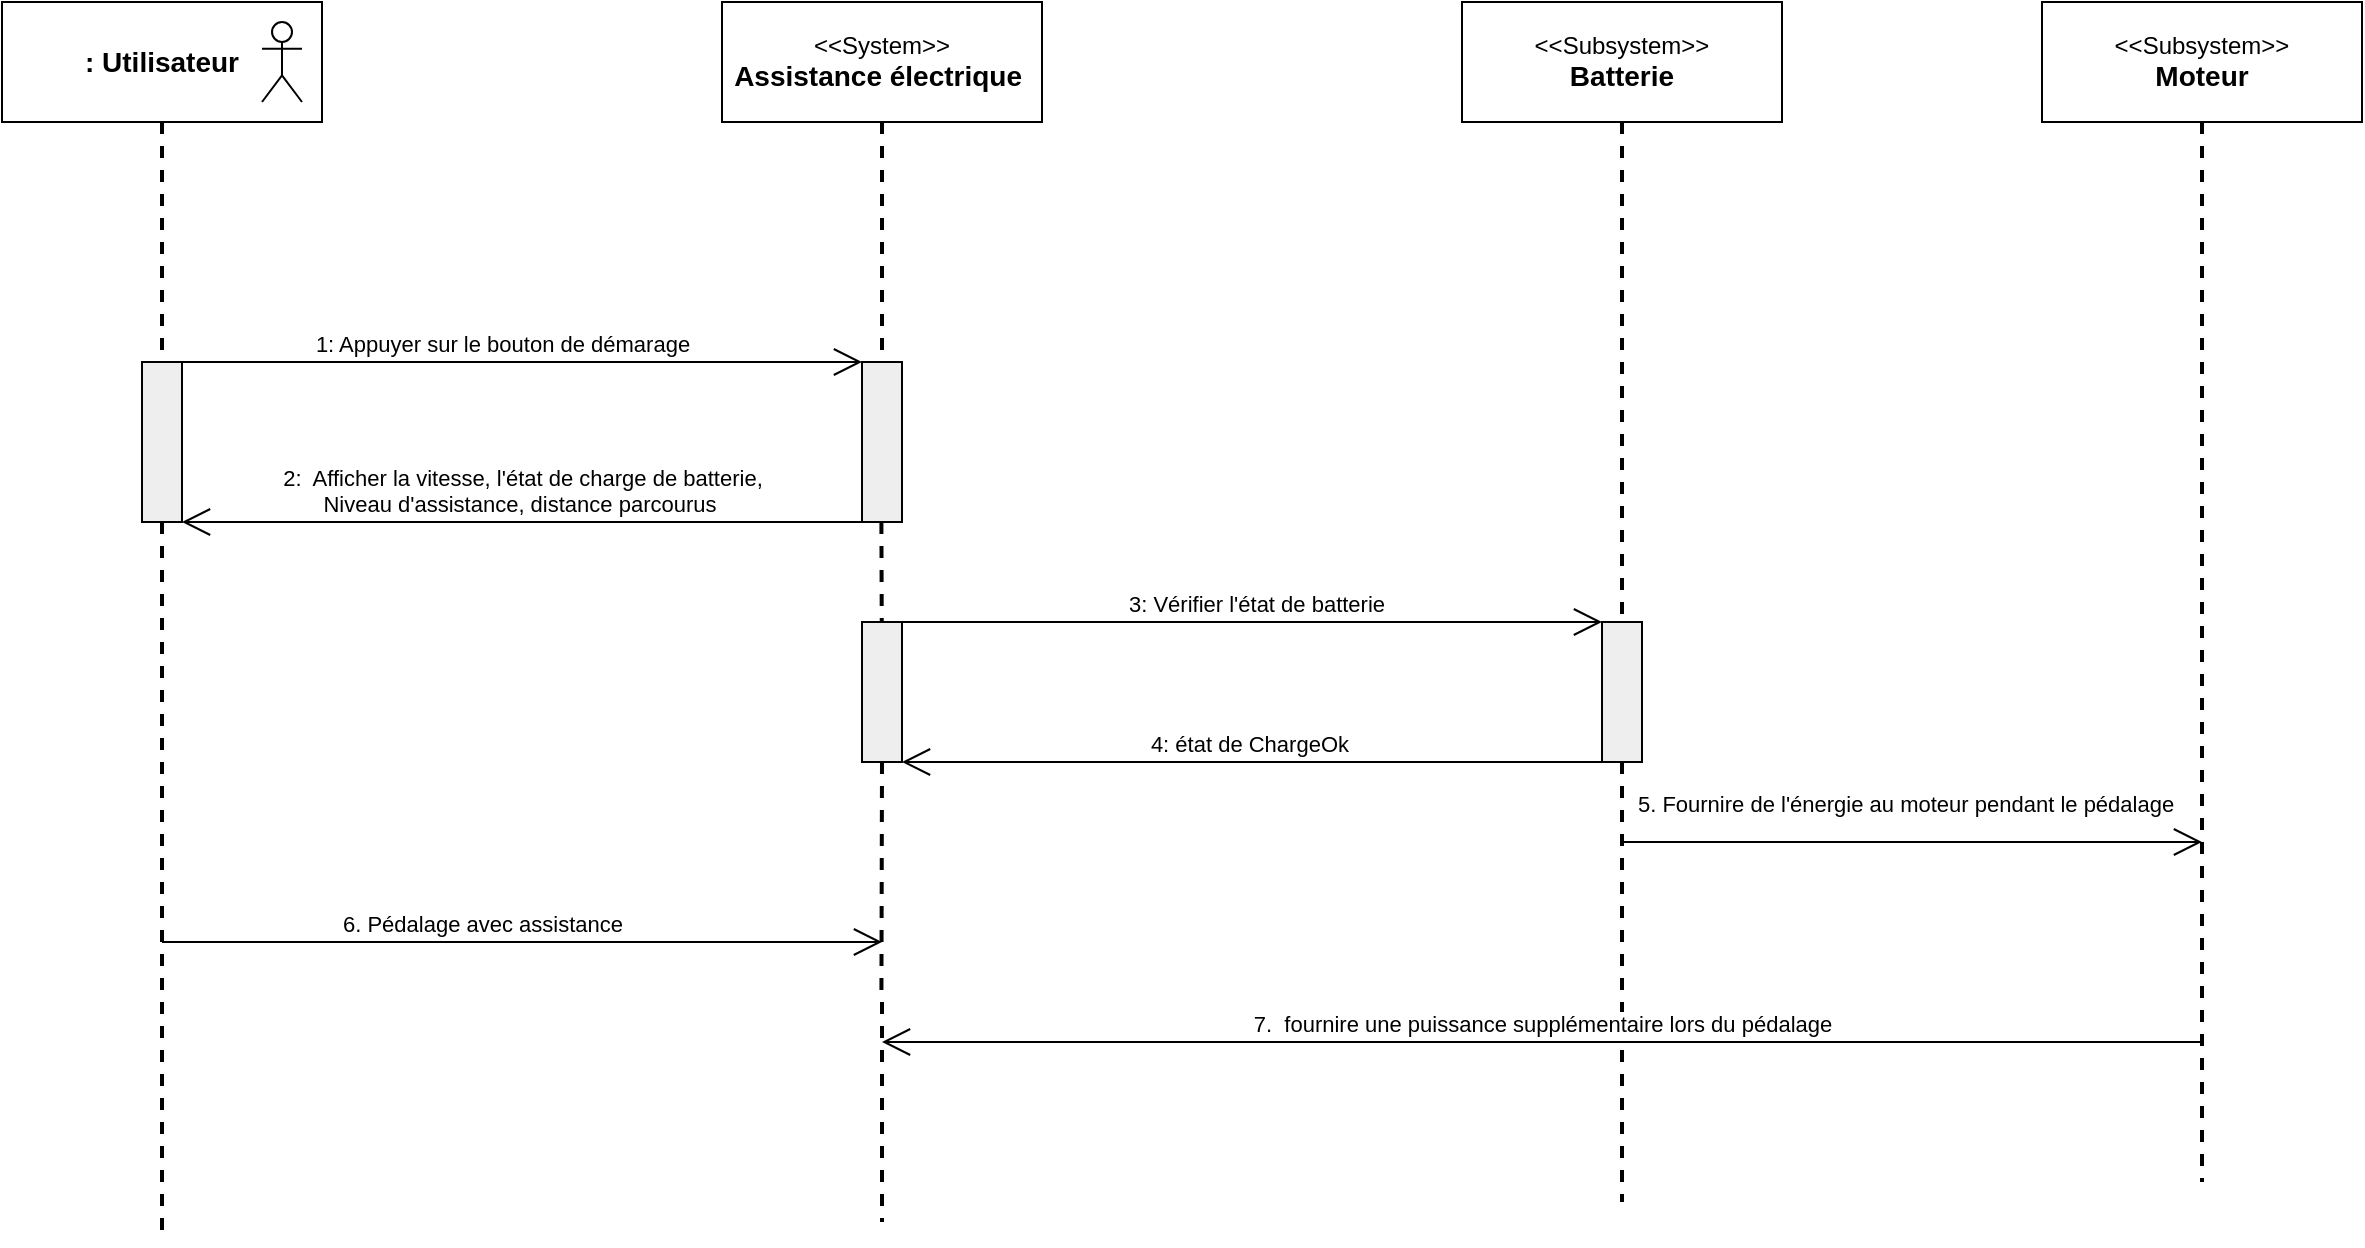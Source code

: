 <mxfile version="22.1.18" type="github">
  <diagram name="Page-1" id="OrSv6cPTH5LckUa_HxwH">
    <mxGraphModel dx="2269" dy="3536" grid="1" gridSize="10" guides="1" tooltips="1" connect="1" arrows="1" fold="1" page="1" pageScale="1" pageWidth="1654" pageHeight="2336" math="0" shadow="0">
      <root>
        <mxCell id="0" />
        <mxCell id="1" parent="0" />
        <mxCell id="birgMrSsoCt3yu_jcz52-56" value="2:&amp;nbsp; Afficher la vitesse, l&#39;état de charge de batterie, &lt;br&gt;Niveau d&#39;assistance,&amp;nbsp;distance parcourus&amp;nbsp;" style="edgeStyle=none;html=1;endArrow=open;endSize=12;verticalAlign=bottom;rounded=0;entryX=1;entryY=1;entryDx=0;entryDy=0;exitX=0;exitY=1;exitDx=0;exitDy=0;" parent="1" target="birgMrSsoCt3yu_jcz52-33" edge="1" source="birgMrSsoCt3yu_jcz52-57">
          <mxGeometry width="160" relative="1" as="geometry">
            <mxPoint x="970" y="-1990" as="sourcePoint" />
            <mxPoint x="380" y="-2020" as="targetPoint" />
            <mxPoint as="offset" />
          </mxGeometry>
        </mxCell>
        <mxCell id="birgMrSsoCt3yu_jcz52-1" value="&lt;b&gt;&lt;font style=&quot;font-size: 14px;&quot;&gt;: Utilisateur&lt;/font&gt;&lt;/b&gt;" style="shape=rect;html=1;whiteSpace=wrap;align=center;" parent="1" vertex="1">
          <mxGeometry x="280" y="-2250" width="160" height="60" as="geometry" />
        </mxCell>
        <mxCell id="birgMrSsoCt3yu_jcz52-4" value="" style="edgeStyle=none;html=1;endArrow=none;align=center;verticalAlign=bottom;exitX=0.5;exitY=1;rounded=0;strokeWidth=2;dashed=1;" parent="1" edge="1">
          <mxGeometry x="1" relative="1" as="geometry">
            <mxPoint x="720" y="-1640" as="targetPoint" />
            <mxPoint x="720.0" y="-1750" as="sourcePoint" />
          </mxGeometry>
        </mxCell>
        <mxCell id="birgMrSsoCt3yu_jcz52-5" value="&amp;lt;&amp;lt;Subsystem&amp;gt;&amp;gt;&lt;br&gt;&lt;b&gt;&lt;font style=&quot;font-size: 14px;&quot;&gt;Moteur&lt;/font&gt;&lt;/b&gt;" style="shape=rect;html=1;whiteSpace=wrap;align=center;" parent="1" vertex="1">
          <mxGeometry x="1300" y="-2250" width="160" height="60" as="geometry" />
        </mxCell>
        <mxCell id="birgMrSsoCt3yu_jcz52-6" value="" style="edgeStyle=none;html=1;endArrow=none;align=center;verticalAlign=bottom;exitX=0.5;exitY=1;rounded=0;exitDx=0;exitDy=0;strokeWidth=2;dashed=1;" parent="1" edge="1">
          <mxGeometry x="1" relative="1" as="geometry">
            <mxPoint x="1380" y="-1660" as="targetPoint" />
            <mxPoint x="1380" y="-2190" as="sourcePoint" />
          </mxGeometry>
        </mxCell>
        <mxCell id="birgMrSsoCt3yu_jcz52-7" value="&amp;lt;&amp;lt;Subsystem&amp;gt;&amp;gt;&lt;br&gt;&lt;b&gt;&lt;font style=&quot;font-size: 14px;&quot;&gt;Batterie&lt;/font&gt;&lt;/b&gt;" style="shape=rect;html=1;whiteSpace=wrap;align=center;" parent="1" vertex="1">
          <mxGeometry x="1010" y="-2250" width="160" height="60" as="geometry" />
        </mxCell>
        <mxCell id="birgMrSsoCt3yu_jcz52-8" value="" style="edgeStyle=none;html=1;endArrow=none;align=center;verticalAlign=bottom;exitX=0.5;exitY=1;rounded=0;strokeWidth=2;dashed=1;" parent="1" source="birgMrSsoCt3yu_jcz52-69" edge="1">
          <mxGeometry x="1" relative="1" as="geometry">
            <mxPoint x="1090" y="-1650" as="targetPoint" />
          </mxGeometry>
        </mxCell>
        <mxCell id="birgMrSsoCt3yu_jcz52-34" value="" style="edgeStyle=none;html=1;endArrow=none;align=center;verticalAlign=bottom;exitX=0.5;exitY=1;rounded=0;strokeWidth=2;dashed=1;" parent="1" source="birgMrSsoCt3yu_jcz52-1" target="birgMrSsoCt3yu_jcz52-33" edge="1">
          <mxGeometry x="1" relative="1" as="geometry">
            <mxPoint x="360" y="-1670" as="targetPoint" />
            <mxPoint x="360" y="-2030" as="sourcePoint" />
          </mxGeometry>
        </mxCell>
        <mxCell id="birgMrSsoCt3yu_jcz52-33" value="" style="shape=rect;html=1;fillColor=#eeeeee;" parent="1" vertex="1">
          <mxGeometry x="350" y="-2070" width="20" height="80" as="geometry" />
        </mxCell>
        <mxCell id="birgMrSsoCt3yu_jcz52-43" value="" style="shape=umlActor;html=1;verticalLabelPosition=bottom;verticalAlign=top;align=center;" parent="1" vertex="1">
          <mxGeometry x="410" y="-2240" width="20" height="40" as="geometry" />
        </mxCell>
        <mxCell id="birgMrSsoCt3yu_jcz52-47" value="&amp;lt;&amp;lt;System&amp;gt;&amp;gt;&lt;br&gt;&lt;b&gt;&lt;font style=&quot;font-size: 14px;&quot;&gt;Assistance électrique&amp;nbsp;&lt;/font&gt;&lt;/b&gt;" style="shape=rect;html=1;whiteSpace=wrap;align=center;" parent="1" vertex="1">
          <mxGeometry x="640" y="-2250" width="160" height="60" as="geometry" />
        </mxCell>
        <mxCell id="birgMrSsoCt3yu_jcz52-54" value="1: Appuyer sur le bouton de démarage" style="edgeStyle=none;html=1;endArrow=open;endSize=12;verticalAlign=bottom;rounded=0;entryX=0;entryY=0;entryDx=0;entryDy=0;" parent="1" target="birgMrSsoCt3yu_jcz52-57" edge="1">
          <mxGeometry x="-0.029" width="160" relative="1" as="geometry">
            <mxPoint x="360" y="-2070" as="sourcePoint" />
            <mxPoint x="970" y="-2070" as="targetPoint" />
            <mxPoint as="offset" />
          </mxGeometry>
        </mxCell>
        <mxCell id="birgMrSsoCt3yu_jcz52-58" value="" style="edgeStyle=none;html=1;endArrow=none;align=center;verticalAlign=bottom;rounded=0;strokeWidth=2;dashed=1;exitX=0.5;exitY=1;exitDx=0;exitDy=0;" parent="1" source="birgMrSsoCt3yu_jcz52-47" target="birgMrSsoCt3yu_jcz52-57" edge="1">
          <mxGeometry x="1" relative="1" as="geometry">
            <mxPoint x="725" y="-1670" as="targetPoint" />
            <mxPoint x="720" y="-2030" as="sourcePoint" />
          </mxGeometry>
        </mxCell>
        <mxCell id="birgMrSsoCt3yu_jcz52-57" value="" style="shape=rect;html=1;fillColor=#eeeeee;" parent="1" vertex="1">
          <mxGeometry x="710" y="-2070" width="20" height="80" as="geometry" />
        </mxCell>
        <mxCell id="birgMrSsoCt3yu_jcz52-59" value="3: Vérifier l&#39;état de batterie" style="edgeStyle=none;html=1;endArrow=open;endSize=12;verticalAlign=bottom;rounded=0;exitX=1;exitY=0;exitDx=0;exitDy=0;entryX=0;entryY=0;entryDx=0;entryDy=0;" parent="1" source="ySYXh1dYqC50XZqm5phq-4" target="birgMrSsoCt3yu_jcz52-69" edge="1">
          <mxGeometry x="0.016" width="160" relative="1" as="geometry">
            <mxPoint x="725" y="-1940" as="sourcePoint" />
            <mxPoint x="880" y="-1940" as="targetPoint" />
            <mxPoint x="-1" as="offset" />
          </mxGeometry>
        </mxCell>
        <mxCell id="birgMrSsoCt3yu_jcz52-60" value="4: état de ChargeOk&amp;nbsp;" style="edgeStyle=none;html=1;endArrow=open;endSize=12;verticalAlign=bottom;rounded=0;entryX=1;entryY=1;entryDx=0;entryDy=0;exitX=0;exitY=1;exitDx=0;exitDy=0;" parent="1" source="birgMrSsoCt3yu_jcz52-69" edge="1">
          <mxGeometry width="160" relative="1" as="geometry">
            <mxPoint x="880" y="-1870" as="sourcePoint" />
            <mxPoint x="730" y="-1870" as="targetPoint" />
            <mxPoint as="offset" />
          </mxGeometry>
        </mxCell>
        <mxCell id="birgMrSsoCt3yu_jcz52-65" value="" style="edgeStyle=none;html=1;endArrow=none;align=center;verticalAlign=bottom;exitX=0.5;exitY=1;rounded=0;strokeWidth=2;dashed=1;" parent="1" source="birgMrSsoCt3yu_jcz52-33" edge="1">
          <mxGeometry x="1" relative="1" as="geometry">
            <mxPoint x="360" y="-1630" as="targetPoint" />
            <mxPoint x="360" y="-1880" as="sourcePoint" />
          </mxGeometry>
        </mxCell>
        <mxCell id="birgMrSsoCt3yu_jcz52-66" value="6. Pédalage avec assistance" style="edgeStyle=none;html=1;endArrow=open;endSize=12;verticalAlign=bottom;rounded=0;" parent="1" edge="1">
          <mxGeometry x="-0.111" width="160" relative="1" as="geometry">
            <mxPoint x="360" y="-1780" as="sourcePoint" />
            <mxPoint x="720" y="-1780" as="targetPoint" />
            <mxPoint as="offset" />
          </mxGeometry>
        </mxCell>
        <mxCell id="birgMrSsoCt3yu_jcz52-68" value="&amp;nbsp;5. Fournire de l&#39;énergie au moteur pendant le pédalage" style="edgeStyle=none;html=1;endArrow=open;endSize=12;verticalAlign=bottom;rounded=0;" parent="1" edge="1">
          <mxGeometry x="-0.035" y="10" width="160" relative="1" as="geometry">
            <mxPoint x="1090" y="-1830" as="sourcePoint" />
            <mxPoint x="1380" y="-1830" as="targetPoint" />
            <mxPoint as="offset" />
          </mxGeometry>
        </mxCell>
        <mxCell id="birgMrSsoCt3yu_jcz52-70" value="" style="edgeStyle=none;html=1;endArrow=none;align=center;verticalAlign=bottom;exitX=0.5;exitY=1;rounded=0;strokeWidth=2;dashed=1;" parent="1" source="birgMrSsoCt3yu_jcz52-7" target="birgMrSsoCt3yu_jcz52-69" edge="1">
          <mxGeometry x="1" relative="1" as="geometry">
            <mxPoint x="1090" y="-1750" as="targetPoint" />
            <mxPoint x="1090" y="-2190" as="sourcePoint" />
          </mxGeometry>
        </mxCell>
        <mxCell id="birgMrSsoCt3yu_jcz52-69" value="" style="shape=rect;html=1;fillColor=#eeeeee;" parent="1" vertex="1">
          <mxGeometry x="1080" y="-1940" width="20" height="70" as="geometry" />
        </mxCell>
        <mxCell id="birgMrSsoCt3yu_jcz52-71" value="7.&amp;nbsp;&amp;nbsp;fournire une puissance supplémentaire lors du pédalage" style="edgeStyle=none;html=1;endArrow=open;endSize=12;verticalAlign=bottom;rounded=0;" parent="1" edge="1">
          <mxGeometry x="0.001" width="160" relative="1" as="geometry">
            <mxPoint x="1380" y="-1730" as="sourcePoint" />
            <mxPoint x="720" y="-1730" as="targetPoint" />
            <mxPoint as="offset" />
          </mxGeometry>
        </mxCell>
        <mxCell id="ySYXh1dYqC50XZqm5phq-2" value="" style="edgeStyle=none;html=1;endArrow=none;align=center;verticalAlign=bottom;exitX=0.5;exitY=1;rounded=0;strokeWidth=2;dashed=1;" edge="1" parent="1" source="ySYXh1dYqC50XZqm5phq-4">
          <mxGeometry x="1" relative="1" as="geometry">
            <mxPoint x="719.7" y="-1750" as="targetPoint" />
            <mxPoint x="719.7" y="-1990" as="sourcePoint" />
          </mxGeometry>
        </mxCell>
        <mxCell id="ySYXh1dYqC50XZqm5phq-5" value="" style="edgeStyle=none;html=1;endArrow=none;align=center;verticalAlign=bottom;exitX=0.5;exitY=1;rounded=0;strokeWidth=2;dashed=1;" edge="1" parent="1" target="ySYXh1dYqC50XZqm5phq-4">
          <mxGeometry x="1" relative="1" as="geometry">
            <mxPoint x="719.7" y="-1750" as="targetPoint" />
            <mxPoint x="719.7" y="-1990" as="sourcePoint" />
          </mxGeometry>
        </mxCell>
        <mxCell id="ySYXh1dYqC50XZqm5phq-4" value="" style="shape=rect;html=1;fillColor=#eeeeee;" vertex="1" parent="1">
          <mxGeometry x="710" y="-1940" width="20" height="70" as="geometry" />
        </mxCell>
      </root>
    </mxGraphModel>
  </diagram>
</mxfile>
